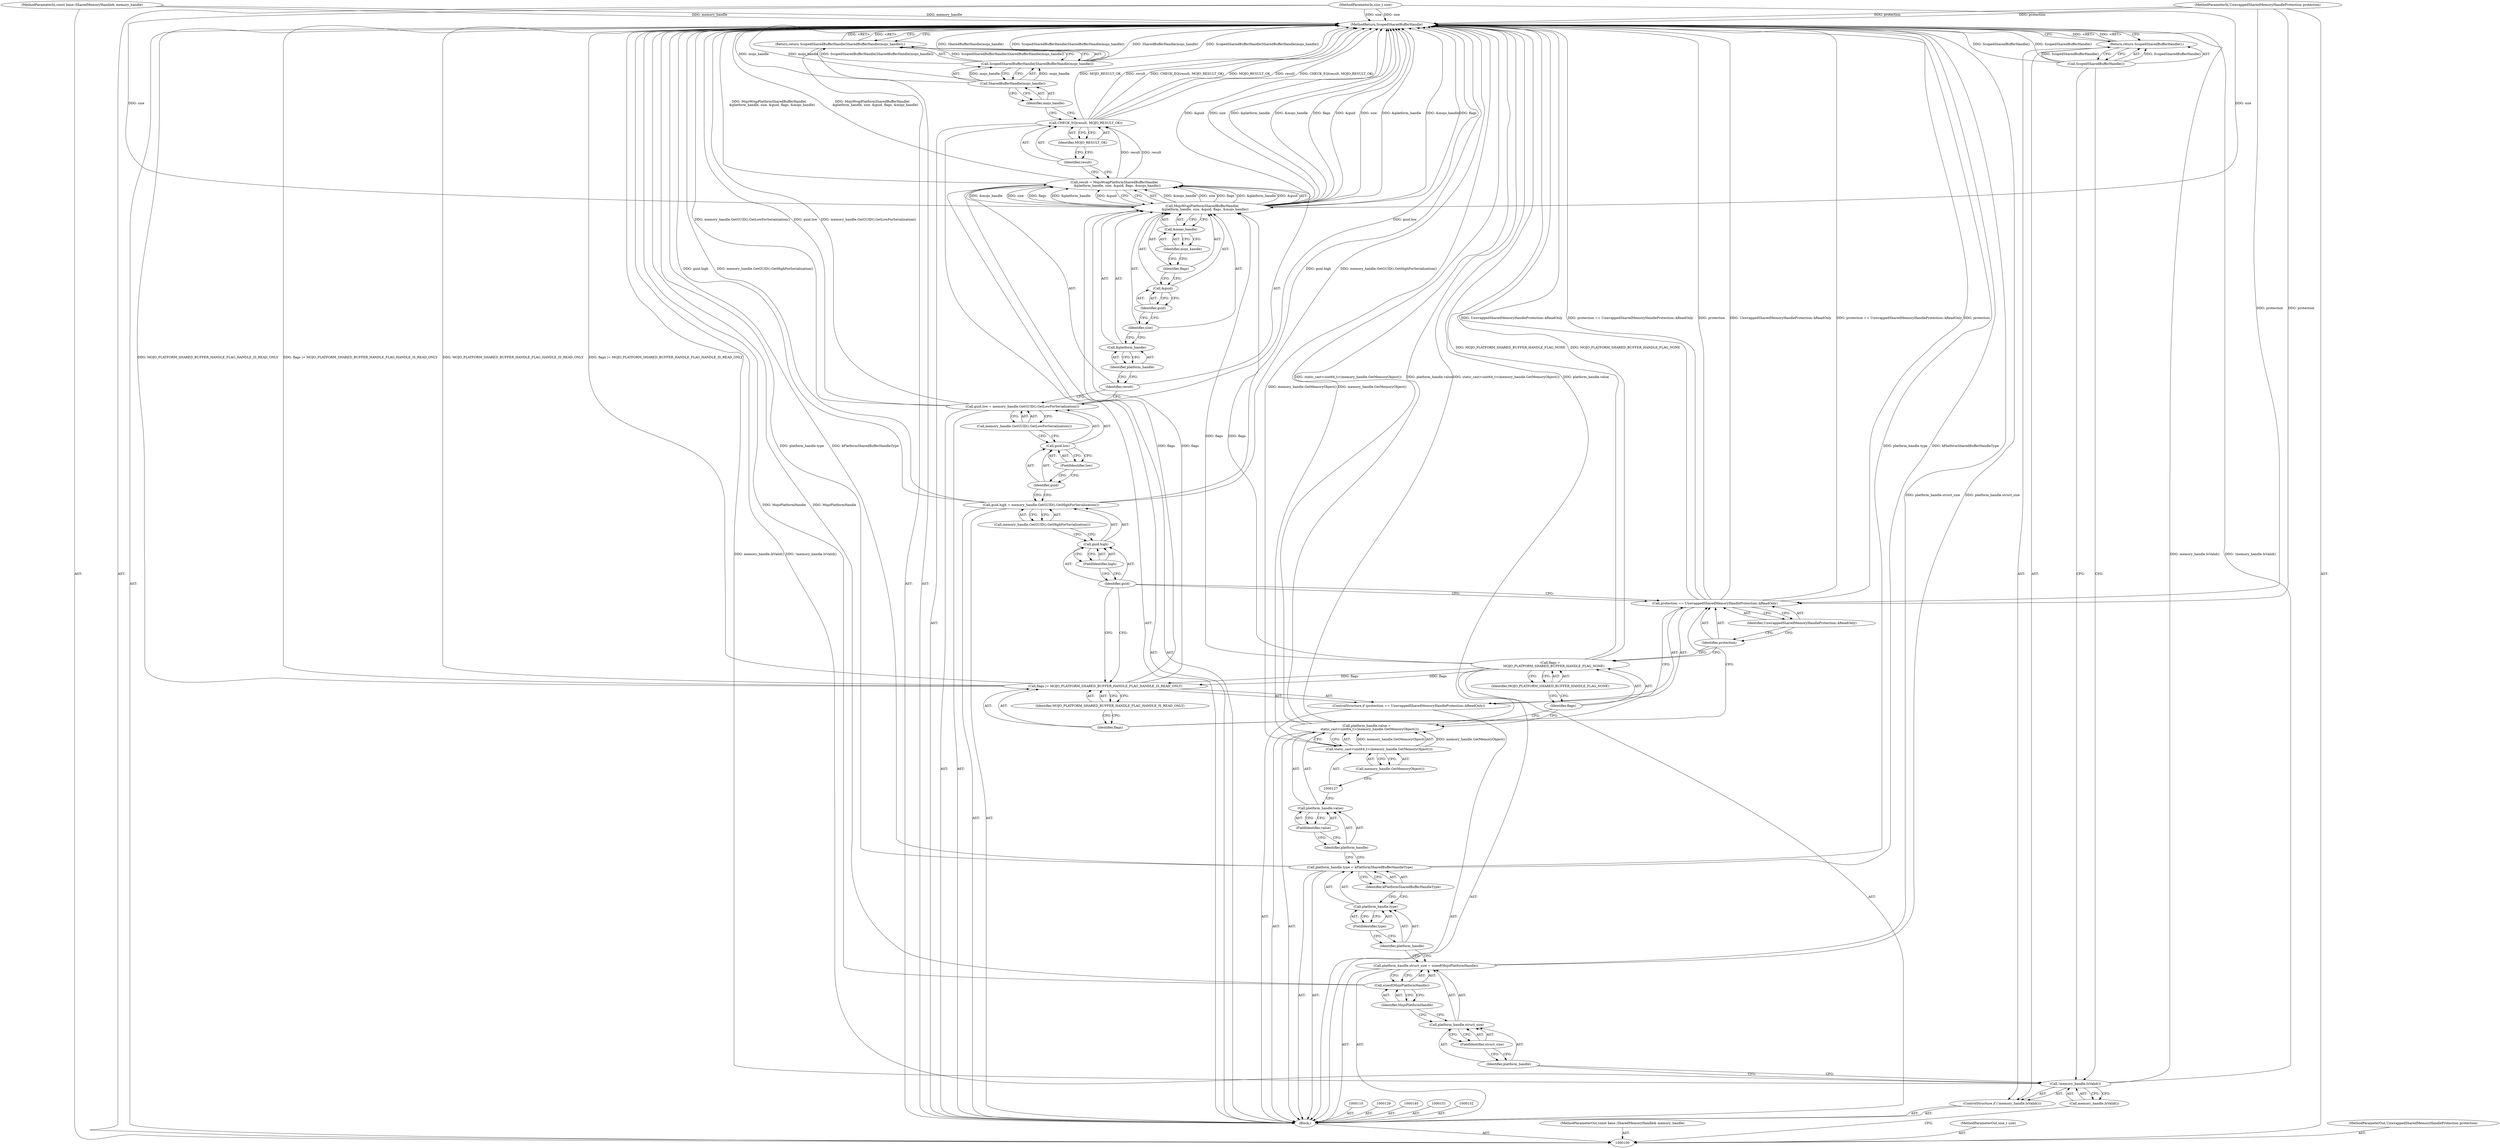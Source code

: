 digraph "0_Chrome_673ce95d481ea9368c4d4d43ac756ba1d6d9e608_34" {
"1000171" [label="(MethodReturn,ScopedSharedBufferHandle)"];
"1000125" [label="(FieldIdentifier,value)"];
"1000122" [label="(Call,platform_handle.value =\n      static_cast<uint64_t>(memory_handle.GetMemoryObject()))"];
"1000123" [label="(Call,platform_handle.value)"];
"1000124" [label="(Identifier,platform_handle)"];
"1000128" [label="(Call,memory_handle.GetMemoryObject())"];
"1000126" [label="(Call,static_cast<uint64_t>(memory_handle.GetMemoryObject()))"];
"1000130" [label="(Call,flags =\n       MOJO_PLATFORM_SHARED_BUFFER_HANDLE_FLAG_NONE)"];
"1000131" [label="(Identifier,flags)"];
"1000132" [label="(Identifier,MOJO_PLATFORM_SHARED_BUFFER_HANDLE_FLAG_NONE)"];
"1000101" [label="(MethodParameterIn,const base::SharedMemoryHandle& memory_handle)"];
"1000254" [label="(MethodParameterOut,const base::SharedMemoryHandle& memory_handle)"];
"1000133" [label="(ControlStructure,if (protection == UnwrappedSharedMemoryHandleProtection::kReadOnly))"];
"1000136" [label="(Identifier,UnwrappedSharedMemoryHandleProtection::kReadOnly)"];
"1000134" [label="(Call,protection == UnwrappedSharedMemoryHandleProtection::kReadOnly)"];
"1000135" [label="(Identifier,protection)"];
"1000139" [label="(Identifier,MOJO_PLATFORM_SHARED_BUFFER_HANDLE_FLAG_HANDLE_IS_READ_ONLY)"];
"1000137" [label="(Call,flags |= MOJO_PLATFORM_SHARED_BUFFER_HANDLE_FLAG_HANDLE_IS_READ_ONLY)"];
"1000138" [label="(Identifier,flags)"];
"1000145" [label="(Call,memory_handle.GetGUID().GetHighForSerialization())"];
"1000141" [label="(Call,guid.high = memory_handle.GetGUID().GetHighForSerialization())"];
"1000142" [label="(Call,guid.high)"];
"1000143" [label="(Identifier,guid)"];
"1000144" [label="(FieldIdentifier,high)"];
"1000150" [label="(Call,memory_handle.GetGUID().GetLowForSerialization())"];
"1000146" [label="(Call,guid.low = memory_handle.GetGUID().GetLowForSerialization())"];
"1000147" [label="(Call,guid.low)"];
"1000148" [label="(Identifier,guid)"];
"1000149" [label="(FieldIdentifier,low)"];
"1000153" [label="(Call,result = MojoWrapPlatformSharedBufferHandle(\n      &platform_handle, size, &guid, flags, &mojo_handle))"];
"1000154" [label="(Identifier,result)"];
"1000155" [label="(Call,MojoWrapPlatformSharedBufferHandle(\n      &platform_handle, size, &guid, flags, &mojo_handle))"];
"1000158" [label="(Identifier,size)"];
"1000159" [label="(Call,&guid)"];
"1000160" [label="(Identifier,guid)"];
"1000161" [label="(Identifier,flags)"];
"1000162" [label="(Call,&mojo_handle)"];
"1000163" [label="(Identifier,mojo_handle)"];
"1000156" [label="(Call,&platform_handle)"];
"1000157" [label="(Identifier,platform_handle)"];
"1000165" [label="(Identifier,result)"];
"1000166" [label="(Identifier,MOJO_RESULT_OK)"];
"1000164" [label="(Call,CHECK_EQ(result, MOJO_RESULT_OK))"];
"1000102" [label="(MethodParameterIn,size_t size)"];
"1000255" [label="(MethodParameterOut,size_t size)"];
"1000168" [label="(Call,ScopedSharedBufferHandle(SharedBufferHandle(mojo_handle)))"];
"1000167" [label="(Return,return ScopedSharedBufferHandle(SharedBufferHandle(mojo_handle));)"];
"1000169" [label="(Call,SharedBufferHandle(mojo_handle))"];
"1000170" [label="(Identifier,mojo_handle)"];
"1000103" [label="(MethodParameterIn,UnwrappedSharedMemoryHandleProtection protection)"];
"1000256" [label="(MethodParameterOut,UnwrappedSharedMemoryHandleProtection protection)"];
"1000104" [label="(Block,)"];
"1000105" [label="(ControlStructure,if (!memory_handle.IsValid()))"];
"1000106" [label="(Call,!memory_handle.IsValid())"];
"1000107" [label="(Call,memory_handle.IsValid())"];
"1000109" [label="(Call,ScopedSharedBufferHandle())"];
"1000108" [label="(Return,return ScopedSharedBufferHandle();)"];
"1000114" [label="(FieldIdentifier,struct_size)"];
"1000111" [label="(Call,platform_handle.struct_size = sizeof(MojoPlatformHandle))"];
"1000112" [label="(Call,platform_handle.struct_size)"];
"1000113" [label="(Identifier,platform_handle)"];
"1000115" [label="(Call,sizeof(MojoPlatformHandle))"];
"1000116" [label="(Identifier,MojoPlatformHandle)"];
"1000120" [label="(FieldIdentifier,type)"];
"1000117" [label="(Call,platform_handle.type = kPlatformSharedBufferHandleType)"];
"1000118" [label="(Call,platform_handle.type)"];
"1000119" [label="(Identifier,platform_handle)"];
"1000121" [label="(Identifier,kPlatformSharedBufferHandleType)"];
"1000171" -> "1000100"  [label="AST: "];
"1000171" -> "1000108"  [label="CFG: "];
"1000171" -> "1000167"  [label="CFG: "];
"1000108" -> "1000171"  [label="DDG: <RET>"];
"1000141" -> "1000171"  [label="DDG: guid.high"];
"1000141" -> "1000171"  [label="DDG: memory_handle.GetGUID().GetHighForSerialization()"];
"1000106" -> "1000171"  [label="DDG: memory_handle.IsValid()"];
"1000106" -> "1000171"  [label="DDG: !memory_handle.IsValid()"];
"1000168" -> "1000171"  [label="DDG: SharedBufferHandle(mojo_handle)"];
"1000168" -> "1000171"  [label="DDG: ScopedSharedBufferHandle(SharedBufferHandle(mojo_handle))"];
"1000164" -> "1000171"  [label="DDG: MOJO_RESULT_OK"];
"1000164" -> "1000171"  [label="DDG: result"];
"1000164" -> "1000171"  [label="DDG: CHECK_EQ(result, MOJO_RESULT_OK)"];
"1000117" -> "1000171"  [label="DDG: platform_handle.type"];
"1000117" -> "1000171"  [label="DDG: kPlatformSharedBufferHandleType"];
"1000155" -> "1000171"  [label="DDG: &guid"];
"1000155" -> "1000171"  [label="DDG: size"];
"1000155" -> "1000171"  [label="DDG: &platform_handle"];
"1000155" -> "1000171"  [label="DDG: &mojo_handle"];
"1000155" -> "1000171"  [label="DDG: flags"];
"1000122" -> "1000171"  [label="DDG: static_cast<uint64_t>(memory_handle.GetMemoryObject())"];
"1000122" -> "1000171"  [label="DDG: platform_handle.value"];
"1000130" -> "1000171"  [label="DDG: MOJO_PLATFORM_SHARED_BUFFER_HANDLE_FLAG_NONE"];
"1000137" -> "1000171"  [label="DDG: MOJO_PLATFORM_SHARED_BUFFER_HANDLE_FLAG_HANDLE_IS_READ_ONLY"];
"1000137" -> "1000171"  [label="DDG: flags |= MOJO_PLATFORM_SHARED_BUFFER_HANDLE_FLAG_HANDLE_IS_READ_ONLY"];
"1000153" -> "1000171"  [label="DDG: MojoWrapPlatformSharedBufferHandle(\n      &platform_handle, size, &guid, flags, &mojo_handle)"];
"1000134" -> "1000171"  [label="DDG: protection == UnwrappedSharedMemoryHandleProtection::kReadOnly"];
"1000134" -> "1000171"  [label="DDG: protection"];
"1000134" -> "1000171"  [label="DDG: UnwrappedSharedMemoryHandleProtection::kReadOnly"];
"1000103" -> "1000171"  [label="DDG: protection"];
"1000102" -> "1000171"  [label="DDG: size"];
"1000111" -> "1000171"  [label="DDG: platform_handle.struct_size"];
"1000101" -> "1000171"  [label="DDG: memory_handle"];
"1000169" -> "1000171"  [label="DDG: mojo_handle"];
"1000146" -> "1000171"  [label="DDG: memory_handle.GetGUID().GetLowForSerialization()"];
"1000146" -> "1000171"  [label="DDG: guid.low"];
"1000126" -> "1000171"  [label="DDG: memory_handle.GetMemoryObject()"];
"1000115" -> "1000171"  [label="DDG: MojoPlatformHandle"];
"1000109" -> "1000171"  [label="DDG: ScopedSharedBufferHandle()"];
"1000167" -> "1000171"  [label="DDG: <RET>"];
"1000125" -> "1000123"  [label="AST: "];
"1000125" -> "1000124"  [label="CFG: "];
"1000123" -> "1000125"  [label="CFG: "];
"1000122" -> "1000104"  [label="AST: "];
"1000122" -> "1000126"  [label="CFG: "];
"1000123" -> "1000122"  [label="AST: "];
"1000126" -> "1000122"  [label="AST: "];
"1000131" -> "1000122"  [label="CFG: "];
"1000122" -> "1000171"  [label="DDG: static_cast<uint64_t>(memory_handle.GetMemoryObject())"];
"1000122" -> "1000171"  [label="DDG: platform_handle.value"];
"1000126" -> "1000122"  [label="DDG: memory_handle.GetMemoryObject()"];
"1000123" -> "1000122"  [label="AST: "];
"1000123" -> "1000125"  [label="CFG: "];
"1000124" -> "1000123"  [label="AST: "];
"1000125" -> "1000123"  [label="AST: "];
"1000127" -> "1000123"  [label="CFG: "];
"1000124" -> "1000123"  [label="AST: "];
"1000124" -> "1000117"  [label="CFG: "];
"1000125" -> "1000124"  [label="CFG: "];
"1000128" -> "1000126"  [label="AST: "];
"1000128" -> "1000127"  [label="CFG: "];
"1000126" -> "1000128"  [label="CFG: "];
"1000126" -> "1000122"  [label="AST: "];
"1000126" -> "1000128"  [label="CFG: "];
"1000127" -> "1000126"  [label="AST: "];
"1000128" -> "1000126"  [label="AST: "];
"1000122" -> "1000126"  [label="CFG: "];
"1000126" -> "1000171"  [label="DDG: memory_handle.GetMemoryObject()"];
"1000126" -> "1000122"  [label="DDG: memory_handle.GetMemoryObject()"];
"1000130" -> "1000104"  [label="AST: "];
"1000130" -> "1000132"  [label="CFG: "];
"1000131" -> "1000130"  [label="AST: "];
"1000132" -> "1000130"  [label="AST: "];
"1000135" -> "1000130"  [label="CFG: "];
"1000130" -> "1000171"  [label="DDG: MOJO_PLATFORM_SHARED_BUFFER_HANDLE_FLAG_NONE"];
"1000130" -> "1000137"  [label="DDG: flags"];
"1000130" -> "1000155"  [label="DDG: flags"];
"1000131" -> "1000130"  [label="AST: "];
"1000131" -> "1000122"  [label="CFG: "];
"1000132" -> "1000131"  [label="CFG: "];
"1000132" -> "1000130"  [label="AST: "];
"1000132" -> "1000131"  [label="CFG: "];
"1000130" -> "1000132"  [label="CFG: "];
"1000101" -> "1000100"  [label="AST: "];
"1000101" -> "1000171"  [label="DDG: memory_handle"];
"1000254" -> "1000100"  [label="AST: "];
"1000133" -> "1000104"  [label="AST: "];
"1000134" -> "1000133"  [label="AST: "];
"1000137" -> "1000133"  [label="AST: "];
"1000136" -> "1000134"  [label="AST: "];
"1000136" -> "1000135"  [label="CFG: "];
"1000134" -> "1000136"  [label="CFG: "];
"1000134" -> "1000133"  [label="AST: "];
"1000134" -> "1000136"  [label="CFG: "];
"1000135" -> "1000134"  [label="AST: "];
"1000136" -> "1000134"  [label="AST: "];
"1000138" -> "1000134"  [label="CFG: "];
"1000143" -> "1000134"  [label="CFG: "];
"1000134" -> "1000171"  [label="DDG: protection == UnwrappedSharedMemoryHandleProtection::kReadOnly"];
"1000134" -> "1000171"  [label="DDG: protection"];
"1000134" -> "1000171"  [label="DDG: UnwrappedSharedMemoryHandleProtection::kReadOnly"];
"1000103" -> "1000134"  [label="DDG: protection"];
"1000135" -> "1000134"  [label="AST: "];
"1000135" -> "1000130"  [label="CFG: "];
"1000136" -> "1000135"  [label="CFG: "];
"1000139" -> "1000137"  [label="AST: "];
"1000139" -> "1000138"  [label="CFG: "];
"1000137" -> "1000139"  [label="CFG: "];
"1000137" -> "1000133"  [label="AST: "];
"1000137" -> "1000139"  [label="CFG: "];
"1000138" -> "1000137"  [label="AST: "];
"1000139" -> "1000137"  [label="AST: "];
"1000143" -> "1000137"  [label="CFG: "];
"1000137" -> "1000171"  [label="DDG: MOJO_PLATFORM_SHARED_BUFFER_HANDLE_FLAG_HANDLE_IS_READ_ONLY"];
"1000137" -> "1000171"  [label="DDG: flags |= MOJO_PLATFORM_SHARED_BUFFER_HANDLE_FLAG_HANDLE_IS_READ_ONLY"];
"1000130" -> "1000137"  [label="DDG: flags"];
"1000137" -> "1000155"  [label="DDG: flags"];
"1000138" -> "1000137"  [label="AST: "];
"1000138" -> "1000134"  [label="CFG: "];
"1000139" -> "1000138"  [label="CFG: "];
"1000145" -> "1000141"  [label="AST: "];
"1000145" -> "1000142"  [label="CFG: "];
"1000141" -> "1000145"  [label="CFG: "];
"1000141" -> "1000104"  [label="AST: "];
"1000141" -> "1000145"  [label="CFG: "];
"1000142" -> "1000141"  [label="AST: "];
"1000145" -> "1000141"  [label="AST: "];
"1000148" -> "1000141"  [label="CFG: "];
"1000141" -> "1000171"  [label="DDG: guid.high"];
"1000141" -> "1000171"  [label="DDG: memory_handle.GetGUID().GetHighForSerialization()"];
"1000142" -> "1000141"  [label="AST: "];
"1000142" -> "1000144"  [label="CFG: "];
"1000143" -> "1000142"  [label="AST: "];
"1000144" -> "1000142"  [label="AST: "];
"1000145" -> "1000142"  [label="CFG: "];
"1000143" -> "1000142"  [label="AST: "];
"1000143" -> "1000137"  [label="CFG: "];
"1000143" -> "1000134"  [label="CFG: "];
"1000144" -> "1000143"  [label="CFG: "];
"1000144" -> "1000142"  [label="AST: "];
"1000144" -> "1000143"  [label="CFG: "];
"1000142" -> "1000144"  [label="CFG: "];
"1000150" -> "1000146"  [label="AST: "];
"1000150" -> "1000147"  [label="CFG: "];
"1000146" -> "1000150"  [label="CFG: "];
"1000146" -> "1000104"  [label="AST: "];
"1000146" -> "1000150"  [label="CFG: "];
"1000147" -> "1000146"  [label="AST: "];
"1000150" -> "1000146"  [label="AST: "];
"1000154" -> "1000146"  [label="CFG: "];
"1000146" -> "1000171"  [label="DDG: memory_handle.GetGUID().GetLowForSerialization()"];
"1000146" -> "1000171"  [label="DDG: guid.low"];
"1000147" -> "1000146"  [label="AST: "];
"1000147" -> "1000149"  [label="CFG: "];
"1000148" -> "1000147"  [label="AST: "];
"1000149" -> "1000147"  [label="AST: "];
"1000150" -> "1000147"  [label="CFG: "];
"1000148" -> "1000147"  [label="AST: "];
"1000148" -> "1000141"  [label="CFG: "];
"1000149" -> "1000148"  [label="CFG: "];
"1000149" -> "1000147"  [label="AST: "];
"1000149" -> "1000148"  [label="CFG: "];
"1000147" -> "1000149"  [label="CFG: "];
"1000153" -> "1000104"  [label="AST: "];
"1000153" -> "1000155"  [label="CFG: "];
"1000154" -> "1000153"  [label="AST: "];
"1000155" -> "1000153"  [label="AST: "];
"1000165" -> "1000153"  [label="CFG: "];
"1000153" -> "1000171"  [label="DDG: MojoWrapPlatformSharedBufferHandle(\n      &platform_handle, size, &guid, flags, &mojo_handle)"];
"1000155" -> "1000153"  [label="DDG: &mojo_handle"];
"1000155" -> "1000153"  [label="DDG: size"];
"1000155" -> "1000153"  [label="DDG: flags"];
"1000155" -> "1000153"  [label="DDG: &platform_handle"];
"1000155" -> "1000153"  [label="DDG: &guid"];
"1000153" -> "1000164"  [label="DDG: result"];
"1000154" -> "1000153"  [label="AST: "];
"1000154" -> "1000146"  [label="CFG: "];
"1000157" -> "1000154"  [label="CFG: "];
"1000155" -> "1000153"  [label="AST: "];
"1000155" -> "1000162"  [label="CFG: "];
"1000156" -> "1000155"  [label="AST: "];
"1000158" -> "1000155"  [label="AST: "];
"1000159" -> "1000155"  [label="AST: "];
"1000161" -> "1000155"  [label="AST: "];
"1000162" -> "1000155"  [label="AST: "];
"1000153" -> "1000155"  [label="CFG: "];
"1000155" -> "1000171"  [label="DDG: &guid"];
"1000155" -> "1000171"  [label="DDG: size"];
"1000155" -> "1000171"  [label="DDG: &platform_handle"];
"1000155" -> "1000171"  [label="DDG: &mojo_handle"];
"1000155" -> "1000171"  [label="DDG: flags"];
"1000155" -> "1000153"  [label="DDG: &mojo_handle"];
"1000155" -> "1000153"  [label="DDG: size"];
"1000155" -> "1000153"  [label="DDG: flags"];
"1000155" -> "1000153"  [label="DDG: &platform_handle"];
"1000155" -> "1000153"  [label="DDG: &guid"];
"1000102" -> "1000155"  [label="DDG: size"];
"1000137" -> "1000155"  [label="DDG: flags"];
"1000130" -> "1000155"  [label="DDG: flags"];
"1000158" -> "1000155"  [label="AST: "];
"1000158" -> "1000156"  [label="CFG: "];
"1000160" -> "1000158"  [label="CFG: "];
"1000159" -> "1000155"  [label="AST: "];
"1000159" -> "1000160"  [label="CFG: "];
"1000160" -> "1000159"  [label="AST: "];
"1000161" -> "1000159"  [label="CFG: "];
"1000160" -> "1000159"  [label="AST: "];
"1000160" -> "1000158"  [label="CFG: "];
"1000159" -> "1000160"  [label="CFG: "];
"1000161" -> "1000155"  [label="AST: "];
"1000161" -> "1000159"  [label="CFG: "];
"1000163" -> "1000161"  [label="CFG: "];
"1000162" -> "1000155"  [label="AST: "];
"1000162" -> "1000163"  [label="CFG: "];
"1000163" -> "1000162"  [label="AST: "];
"1000155" -> "1000162"  [label="CFG: "];
"1000163" -> "1000162"  [label="AST: "];
"1000163" -> "1000161"  [label="CFG: "];
"1000162" -> "1000163"  [label="CFG: "];
"1000156" -> "1000155"  [label="AST: "];
"1000156" -> "1000157"  [label="CFG: "];
"1000157" -> "1000156"  [label="AST: "];
"1000158" -> "1000156"  [label="CFG: "];
"1000157" -> "1000156"  [label="AST: "];
"1000157" -> "1000154"  [label="CFG: "];
"1000156" -> "1000157"  [label="CFG: "];
"1000165" -> "1000164"  [label="AST: "];
"1000165" -> "1000153"  [label="CFG: "];
"1000166" -> "1000165"  [label="CFG: "];
"1000166" -> "1000164"  [label="AST: "];
"1000166" -> "1000165"  [label="CFG: "];
"1000164" -> "1000166"  [label="CFG: "];
"1000164" -> "1000104"  [label="AST: "];
"1000164" -> "1000166"  [label="CFG: "];
"1000165" -> "1000164"  [label="AST: "];
"1000166" -> "1000164"  [label="AST: "];
"1000170" -> "1000164"  [label="CFG: "];
"1000164" -> "1000171"  [label="DDG: MOJO_RESULT_OK"];
"1000164" -> "1000171"  [label="DDG: result"];
"1000164" -> "1000171"  [label="DDG: CHECK_EQ(result, MOJO_RESULT_OK)"];
"1000153" -> "1000164"  [label="DDG: result"];
"1000102" -> "1000100"  [label="AST: "];
"1000102" -> "1000171"  [label="DDG: size"];
"1000102" -> "1000155"  [label="DDG: size"];
"1000255" -> "1000100"  [label="AST: "];
"1000168" -> "1000167"  [label="AST: "];
"1000168" -> "1000169"  [label="CFG: "];
"1000169" -> "1000168"  [label="AST: "];
"1000167" -> "1000168"  [label="CFG: "];
"1000168" -> "1000171"  [label="DDG: SharedBufferHandle(mojo_handle)"];
"1000168" -> "1000171"  [label="DDG: ScopedSharedBufferHandle(SharedBufferHandle(mojo_handle))"];
"1000168" -> "1000167"  [label="DDG: ScopedSharedBufferHandle(SharedBufferHandle(mojo_handle))"];
"1000169" -> "1000168"  [label="DDG: mojo_handle"];
"1000167" -> "1000104"  [label="AST: "];
"1000167" -> "1000168"  [label="CFG: "];
"1000168" -> "1000167"  [label="AST: "];
"1000171" -> "1000167"  [label="CFG: "];
"1000167" -> "1000171"  [label="DDG: <RET>"];
"1000168" -> "1000167"  [label="DDG: ScopedSharedBufferHandle(SharedBufferHandle(mojo_handle))"];
"1000169" -> "1000168"  [label="AST: "];
"1000169" -> "1000170"  [label="CFG: "];
"1000170" -> "1000169"  [label="AST: "];
"1000168" -> "1000169"  [label="CFG: "];
"1000169" -> "1000171"  [label="DDG: mojo_handle"];
"1000169" -> "1000168"  [label="DDG: mojo_handle"];
"1000170" -> "1000169"  [label="AST: "];
"1000170" -> "1000164"  [label="CFG: "];
"1000169" -> "1000170"  [label="CFG: "];
"1000103" -> "1000100"  [label="AST: "];
"1000103" -> "1000171"  [label="DDG: protection"];
"1000103" -> "1000134"  [label="DDG: protection"];
"1000256" -> "1000100"  [label="AST: "];
"1000104" -> "1000100"  [label="AST: "];
"1000105" -> "1000104"  [label="AST: "];
"1000110" -> "1000104"  [label="AST: "];
"1000111" -> "1000104"  [label="AST: "];
"1000117" -> "1000104"  [label="AST: "];
"1000122" -> "1000104"  [label="AST: "];
"1000129" -> "1000104"  [label="AST: "];
"1000130" -> "1000104"  [label="AST: "];
"1000133" -> "1000104"  [label="AST: "];
"1000140" -> "1000104"  [label="AST: "];
"1000141" -> "1000104"  [label="AST: "];
"1000146" -> "1000104"  [label="AST: "];
"1000151" -> "1000104"  [label="AST: "];
"1000152" -> "1000104"  [label="AST: "];
"1000153" -> "1000104"  [label="AST: "];
"1000164" -> "1000104"  [label="AST: "];
"1000167" -> "1000104"  [label="AST: "];
"1000105" -> "1000104"  [label="AST: "];
"1000106" -> "1000105"  [label="AST: "];
"1000108" -> "1000105"  [label="AST: "];
"1000106" -> "1000105"  [label="AST: "];
"1000106" -> "1000107"  [label="CFG: "];
"1000107" -> "1000106"  [label="AST: "];
"1000109" -> "1000106"  [label="CFG: "];
"1000113" -> "1000106"  [label="CFG: "];
"1000106" -> "1000171"  [label="DDG: memory_handle.IsValid()"];
"1000106" -> "1000171"  [label="DDG: !memory_handle.IsValid()"];
"1000107" -> "1000106"  [label="AST: "];
"1000107" -> "1000100"  [label="CFG: "];
"1000106" -> "1000107"  [label="CFG: "];
"1000109" -> "1000108"  [label="AST: "];
"1000109" -> "1000106"  [label="CFG: "];
"1000108" -> "1000109"  [label="CFG: "];
"1000109" -> "1000171"  [label="DDG: ScopedSharedBufferHandle()"];
"1000109" -> "1000108"  [label="DDG: ScopedSharedBufferHandle()"];
"1000108" -> "1000105"  [label="AST: "];
"1000108" -> "1000109"  [label="CFG: "];
"1000109" -> "1000108"  [label="AST: "];
"1000171" -> "1000108"  [label="CFG: "];
"1000108" -> "1000171"  [label="DDG: <RET>"];
"1000109" -> "1000108"  [label="DDG: ScopedSharedBufferHandle()"];
"1000114" -> "1000112"  [label="AST: "];
"1000114" -> "1000113"  [label="CFG: "];
"1000112" -> "1000114"  [label="CFG: "];
"1000111" -> "1000104"  [label="AST: "];
"1000111" -> "1000115"  [label="CFG: "];
"1000112" -> "1000111"  [label="AST: "];
"1000115" -> "1000111"  [label="AST: "];
"1000119" -> "1000111"  [label="CFG: "];
"1000111" -> "1000171"  [label="DDG: platform_handle.struct_size"];
"1000112" -> "1000111"  [label="AST: "];
"1000112" -> "1000114"  [label="CFG: "];
"1000113" -> "1000112"  [label="AST: "];
"1000114" -> "1000112"  [label="AST: "];
"1000116" -> "1000112"  [label="CFG: "];
"1000113" -> "1000112"  [label="AST: "];
"1000113" -> "1000106"  [label="CFG: "];
"1000114" -> "1000113"  [label="CFG: "];
"1000115" -> "1000111"  [label="AST: "];
"1000115" -> "1000116"  [label="CFG: "];
"1000116" -> "1000115"  [label="AST: "];
"1000111" -> "1000115"  [label="CFG: "];
"1000115" -> "1000171"  [label="DDG: MojoPlatformHandle"];
"1000116" -> "1000115"  [label="AST: "];
"1000116" -> "1000112"  [label="CFG: "];
"1000115" -> "1000116"  [label="CFG: "];
"1000120" -> "1000118"  [label="AST: "];
"1000120" -> "1000119"  [label="CFG: "];
"1000118" -> "1000120"  [label="CFG: "];
"1000117" -> "1000104"  [label="AST: "];
"1000117" -> "1000121"  [label="CFG: "];
"1000118" -> "1000117"  [label="AST: "];
"1000121" -> "1000117"  [label="AST: "];
"1000124" -> "1000117"  [label="CFG: "];
"1000117" -> "1000171"  [label="DDG: platform_handle.type"];
"1000117" -> "1000171"  [label="DDG: kPlatformSharedBufferHandleType"];
"1000118" -> "1000117"  [label="AST: "];
"1000118" -> "1000120"  [label="CFG: "];
"1000119" -> "1000118"  [label="AST: "];
"1000120" -> "1000118"  [label="AST: "];
"1000121" -> "1000118"  [label="CFG: "];
"1000119" -> "1000118"  [label="AST: "];
"1000119" -> "1000111"  [label="CFG: "];
"1000120" -> "1000119"  [label="CFG: "];
"1000121" -> "1000117"  [label="AST: "];
"1000121" -> "1000118"  [label="CFG: "];
"1000117" -> "1000121"  [label="CFG: "];
}
